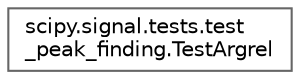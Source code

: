 digraph "Graphical Class Hierarchy"
{
 // LATEX_PDF_SIZE
  bgcolor="transparent";
  edge [fontname=Helvetica,fontsize=10,labelfontname=Helvetica,labelfontsize=10];
  node [fontname=Helvetica,fontsize=10,shape=box,height=0.2,width=0.4];
  rankdir="LR";
  Node0 [id="Node000000",label="scipy.signal.tests.test\l_peak_finding.TestArgrel",height=0.2,width=0.4,color="grey40", fillcolor="white", style="filled",URL="$dc/d8a/classscipy_1_1signal_1_1tests_1_1test__peak__finding_1_1TestArgrel.html",tooltip=" "];
}
